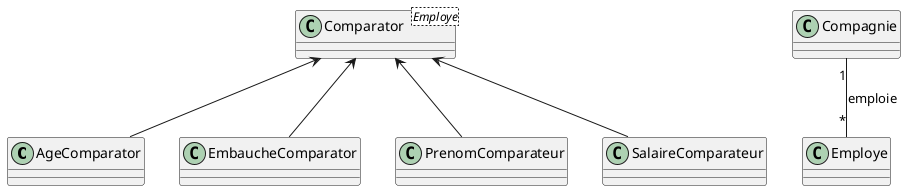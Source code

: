 @startuml

class AgeComparator{}
class Compagnie{}
Class EmbaucheComparator{}
Class Employe{}
Class PrenomComparateur{}
Class SalaireComparateur{}
class Comparator<Employe>{}

AgeComparator -up-> Comparator
EmbaucheComparator -up-> Comparator
PrenomComparateur -up-> Comparator
SalaireComparateur -up-> Comparator
Compagnie "1" -- "*" Employe : emploie

@enduml